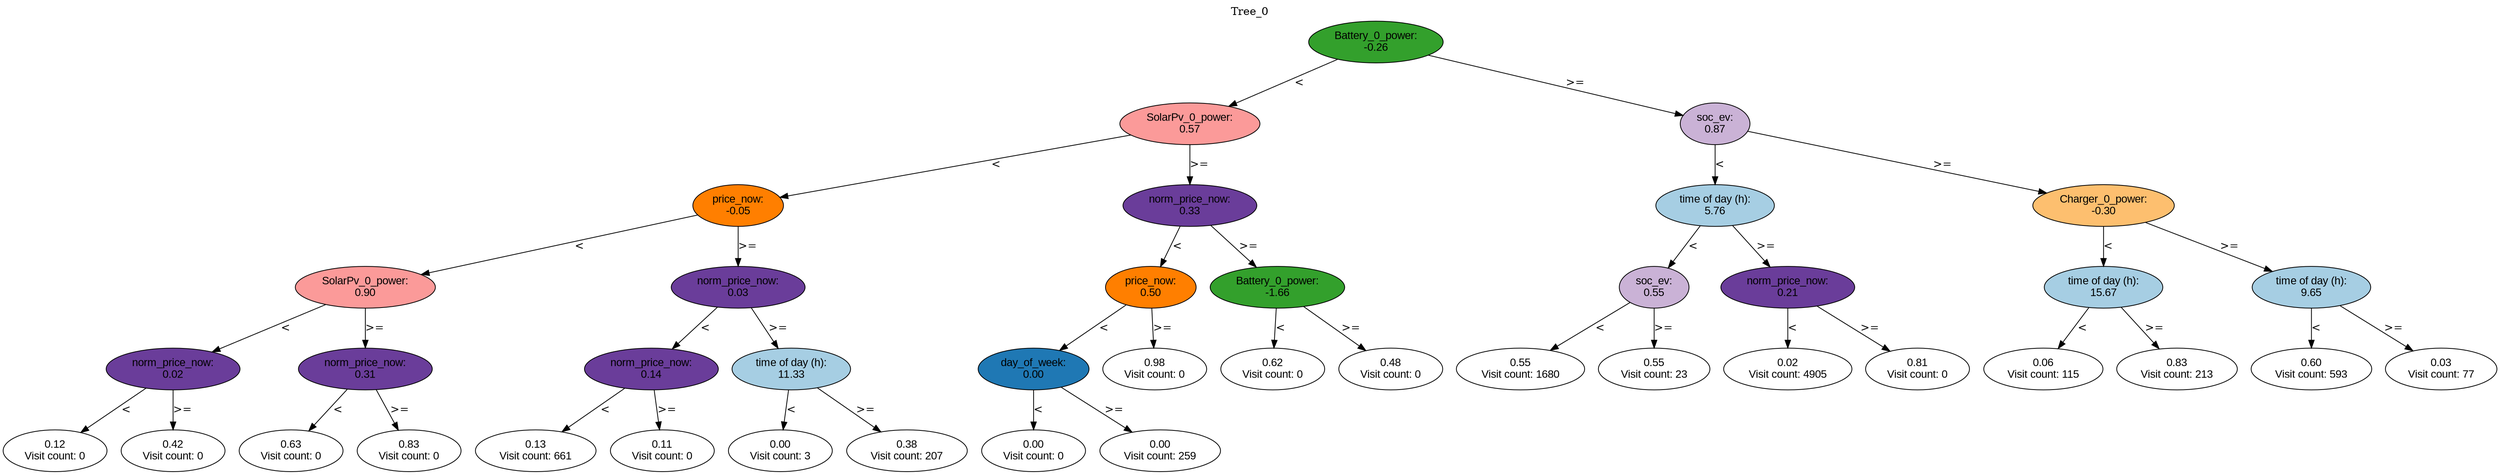 digraph BST {
    node [fontname="Arial" style=filled colorscheme=paired12];
    0 [ label = "Battery_0_power:
-0.26" fillcolor=4];
    1 [ label = "SolarPv_0_power:
0.57" fillcolor=5];
    2 [ label = "price_now:
-0.05" fillcolor=8];
    3 [ label = "SolarPv_0_power:
0.90" fillcolor=5];
    4 [ label = "norm_price_now:
0.02" fillcolor=10];
    5 [ label = "0.12
Visit count: 0" fillcolor=white];
    6 [ label = "0.42
Visit count: 0" fillcolor=white];
    7 [ label = "norm_price_now:
0.31" fillcolor=10];
    8 [ label = "0.63
Visit count: 0" fillcolor=white];
    9 [ label = "0.83
Visit count: 0" fillcolor=white];
    10 [ label = "norm_price_now:
0.03" fillcolor=10];
    11 [ label = "norm_price_now:
0.14" fillcolor=10];
    12 [ label = "0.13
Visit count: 661" fillcolor=white];
    13 [ label = "0.11
Visit count: 0" fillcolor=white];
    14 [ label = "time of day (h):
11.33" fillcolor=1];
    15 [ label = "0.00
Visit count: 3" fillcolor=white];
    16 [ label = "0.38
Visit count: 207" fillcolor=white];
    17 [ label = "norm_price_now:
0.33" fillcolor=10];
    18 [ label = "price_now:
0.50" fillcolor=8];
    19 [ label = "day_of_week:
0.00" fillcolor=2];
    20 [ label = "0.00
Visit count: 0" fillcolor=white];
    21 [ label = "0.00
Visit count: 259" fillcolor=white];
    22 [ label = "0.98
Visit count: 0" fillcolor=white];
    23 [ label = "Battery_0_power:
-1.66" fillcolor=4];
    24 [ label = "0.62
Visit count: 0" fillcolor=white];
    25 [ label = "0.48
Visit count: 0" fillcolor=white];
    26 [ label = "soc_ev:
0.87" fillcolor=9];
    27 [ label = "time of day (h):
5.76" fillcolor=1];
    28 [ label = "soc_ev:
0.55" fillcolor=9];
    29 [ label = "0.55
Visit count: 1680" fillcolor=white];
    30 [ label = "0.55
Visit count: 23" fillcolor=white];
    31 [ label = "norm_price_now:
0.21" fillcolor=10];
    32 [ label = "0.02
Visit count: 4905" fillcolor=white];
    33 [ label = "0.81
Visit count: 0" fillcolor=white];
    34 [ label = "Charger_0_power:
-0.30" fillcolor=7];
    35 [ label = "time of day (h):
15.67" fillcolor=1];
    36 [ label = "0.06
Visit count: 115" fillcolor=white];
    37 [ label = "0.83
Visit count: 213" fillcolor=white];
    38 [ label = "time of day (h):
9.65" fillcolor=1];
    39 [ label = "0.60
Visit count: 593" fillcolor=white];
    40 [ label = "0.03
Visit count: 77" fillcolor=white];

    0  -> 1[ label = "<"];
    0  -> 26[ label = ">="];
    1  -> 2[ label = "<"];
    1  -> 17[ label = ">="];
    2  -> 3[ label = "<"];
    2  -> 10[ label = ">="];
    3  -> 4[ label = "<"];
    3  -> 7[ label = ">="];
    4  -> 5[ label = "<"];
    4  -> 6[ label = ">="];
    7  -> 8[ label = "<"];
    7  -> 9[ label = ">="];
    10  -> 11[ label = "<"];
    10  -> 14[ label = ">="];
    11  -> 12[ label = "<"];
    11  -> 13[ label = ">="];
    14  -> 15[ label = "<"];
    14  -> 16[ label = ">="];
    17  -> 18[ label = "<"];
    17  -> 23[ label = ">="];
    18  -> 19[ label = "<"];
    18  -> 22[ label = ">="];
    19  -> 20[ label = "<"];
    19  -> 21[ label = ">="];
    23  -> 24[ label = "<"];
    23  -> 25[ label = ">="];
    26  -> 27[ label = "<"];
    26  -> 34[ label = ">="];
    27  -> 28[ label = "<"];
    27  -> 31[ label = ">="];
    28  -> 29[ label = "<"];
    28  -> 30[ label = ">="];
    31  -> 32[ label = "<"];
    31  -> 33[ label = ">="];
    34  -> 35[ label = "<"];
    34  -> 38[ label = ">="];
    35  -> 36[ label = "<"];
    35  -> 37[ label = ">="];
    38  -> 39[ label = "<"];
    38  -> 40[ label = ">="];

    labelloc="t";
    label="Tree_0";
}